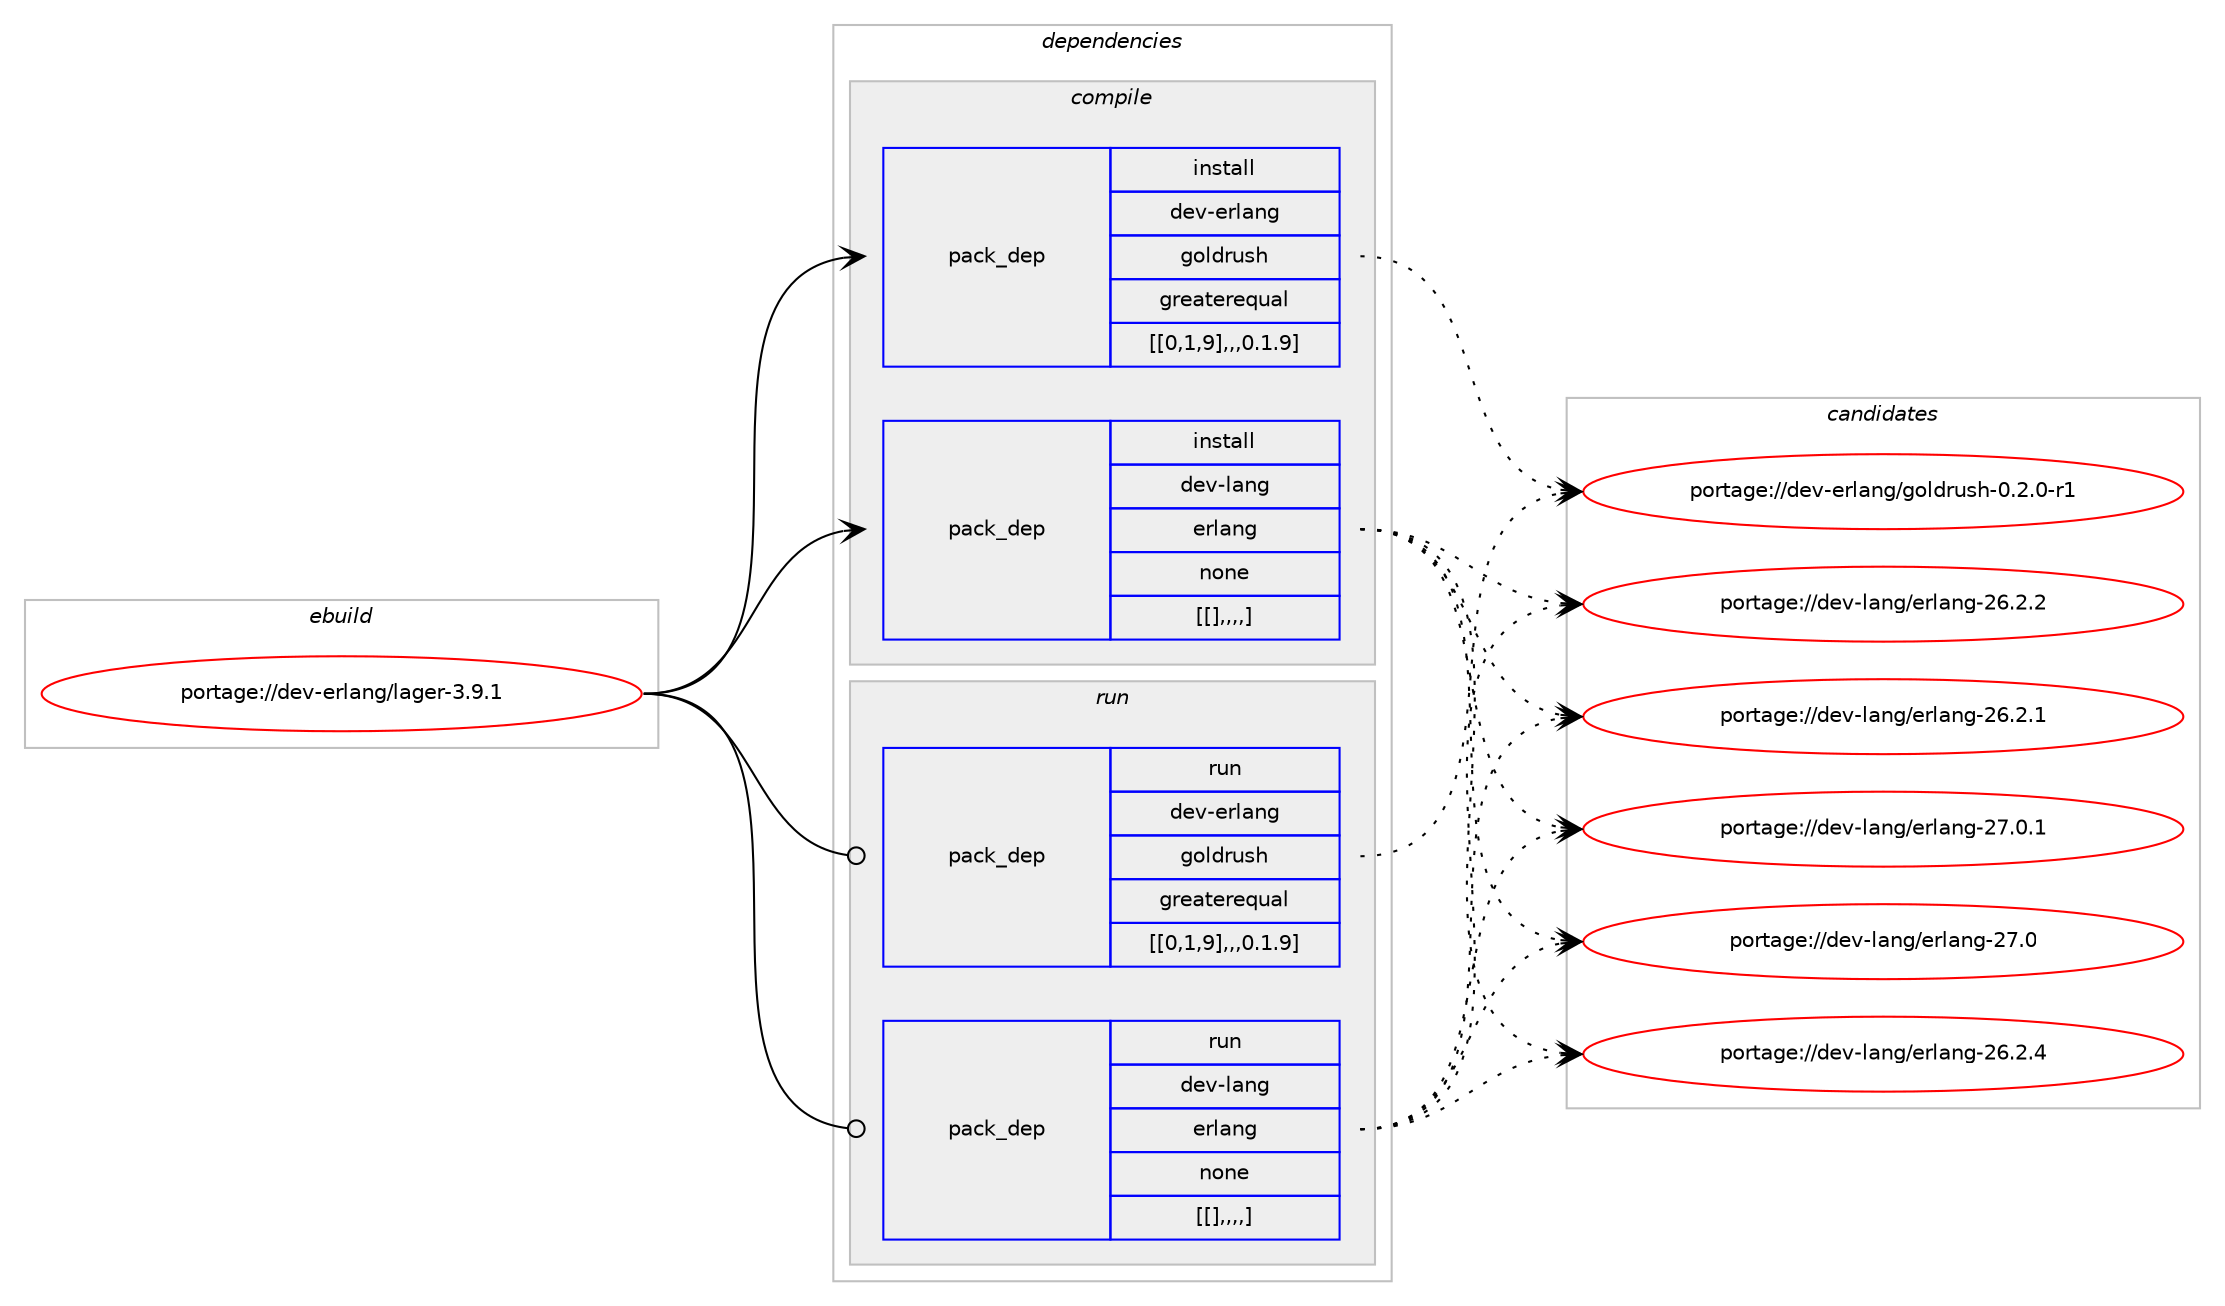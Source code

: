 digraph prolog {

# *************
# Graph options
# *************

newrank=true;
concentrate=true;
compound=true;
graph [rankdir=LR,fontname=Helvetica,fontsize=10,ranksep=1.5];#, ranksep=2.5, nodesep=0.2];
edge  [arrowhead=vee];
node  [fontname=Helvetica,fontsize=10];

# **********
# The ebuild
# **********

subgraph cluster_leftcol {
color=gray;
label=<<i>ebuild</i>>;
id [label="portage://dev-erlang/lager-3.9.1", color=red, width=4, href="../dev-erlang/lager-3.9.1.svg"];
}

# ****************
# The dependencies
# ****************

subgraph cluster_midcol {
color=gray;
label=<<i>dependencies</i>>;
subgraph cluster_compile {
fillcolor="#eeeeee";
style=filled;
label=<<i>compile</i>>;
subgraph pack53372 {
dependency74603 [label=<<TABLE BORDER="0" CELLBORDER="1" CELLSPACING="0" CELLPADDING="4" WIDTH="220"><TR><TD ROWSPAN="6" CELLPADDING="30">pack_dep</TD></TR><TR><TD WIDTH="110">install</TD></TR><TR><TD>dev-erlang</TD></TR><TR><TD>goldrush</TD></TR><TR><TD>greaterequal</TD></TR><TR><TD>[[0,1,9],,,0.1.9]</TD></TR></TABLE>>, shape=none, color=blue];
}
id:e -> dependency74603:w [weight=20,style="solid",arrowhead="vee"];
subgraph pack53373 {
dependency74604 [label=<<TABLE BORDER="0" CELLBORDER="1" CELLSPACING="0" CELLPADDING="4" WIDTH="220"><TR><TD ROWSPAN="6" CELLPADDING="30">pack_dep</TD></TR><TR><TD WIDTH="110">install</TD></TR><TR><TD>dev-lang</TD></TR><TR><TD>erlang</TD></TR><TR><TD>none</TD></TR><TR><TD>[[],,,,]</TD></TR></TABLE>>, shape=none, color=blue];
}
id:e -> dependency74604:w [weight=20,style="solid",arrowhead="vee"];
}
subgraph cluster_compileandrun {
fillcolor="#eeeeee";
style=filled;
label=<<i>compile and run</i>>;
}
subgraph cluster_run {
fillcolor="#eeeeee";
style=filled;
label=<<i>run</i>>;
subgraph pack53374 {
dependency74605 [label=<<TABLE BORDER="0" CELLBORDER="1" CELLSPACING="0" CELLPADDING="4" WIDTH="220"><TR><TD ROWSPAN="6" CELLPADDING="30">pack_dep</TD></TR><TR><TD WIDTH="110">run</TD></TR><TR><TD>dev-erlang</TD></TR><TR><TD>goldrush</TD></TR><TR><TD>greaterequal</TD></TR><TR><TD>[[0,1,9],,,0.1.9]</TD></TR></TABLE>>, shape=none, color=blue];
}
id:e -> dependency74605:w [weight=20,style="solid",arrowhead="odot"];
subgraph pack53375 {
dependency74606 [label=<<TABLE BORDER="0" CELLBORDER="1" CELLSPACING="0" CELLPADDING="4" WIDTH="220"><TR><TD ROWSPAN="6" CELLPADDING="30">pack_dep</TD></TR><TR><TD WIDTH="110">run</TD></TR><TR><TD>dev-lang</TD></TR><TR><TD>erlang</TD></TR><TR><TD>none</TD></TR><TR><TD>[[],,,,]</TD></TR></TABLE>>, shape=none, color=blue];
}
id:e -> dependency74606:w [weight=20,style="solid",arrowhead="odot"];
}
}

# **************
# The candidates
# **************

subgraph cluster_choices {
rank=same;
color=gray;
label=<<i>candidates</i>>;

subgraph choice53372 {
color=black;
nodesep=1;
choice1001011184510111410897110103471031111081001141171151044548465046484511449 [label="portage://dev-erlang/goldrush-0.2.0-r1", color=red, width=4,href="../dev-erlang/goldrush-0.2.0-r1.svg"];
dependency74603:e -> choice1001011184510111410897110103471031111081001141171151044548465046484511449:w [style=dotted,weight="100"];
}
subgraph choice53373 {
color=black;
nodesep=1;
choice1001011184510897110103471011141089711010345505546484649 [label="portage://dev-lang/erlang-27.0.1", color=red, width=4,href="../dev-lang/erlang-27.0.1.svg"];
choice100101118451089711010347101114108971101034550554648 [label="portage://dev-lang/erlang-27.0", color=red, width=4,href="../dev-lang/erlang-27.0.svg"];
choice1001011184510897110103471011141089711010345505446504652 [label="portage://dev-lang/erlang-26.2.4", color=red, width=4,href="../dev-lang/erlang-26.2.4.svg"];
choice1001011184510897110103471011141089711010345505446504650 [label="portage://dev-lang/erlang-26.2.2", color=red, width=4,href="../dev-lang/erlang-26.2.2.svg"];
choice1001011184510897110103471011141089711010345505446504649 [label="portage://dev-lang/erlang-26.2.1", color=red, width=4,href="../dev-lang/erlang-26.2.1.svg"];
dependency74604:e -> choice1001011184510897110103471011141089711010345505546484649:w [style=dotted,weight="100"];
dependency74604:e -> choice100101118451089711010347101114108971101034550554648:w [style=dotted,weight="100"];
dependency74604:e -> choice1001011184510897110103471011141089711010345505446504652:w [style=dotted,weight="100"];
dependency74604:e -> choice1001011184510897110103471011141089711010345505446504650:w [style=dotted,weight="100"];
dependency74604:e -> choice1001011184510897110103471011141089711010345505446504649:w [style=dotted,weight="100"];
}
subgraph choice53374 {
color=black;
nodesep=1;
choice1001011184510111410897110103471031111081001141171151044548465046484511449 [label="portage://dev-erlang/goldrush-0.2.0-r1", color=red, width=4,href="../dev-erlang/goldrush-0.2.0-r1.svg"];
dependency74605:e -> choice1001011184510111410897110103471031111081001141171151044548465046484511449:w [style=dotted,weight="100"];
}
subgraph choice53375 {
color=black;
nodesep=1;
choice1001011184510897110103471011141089711010345505546484649 [label="portage://dev-lang/erlang-27.0.1", color=red, width=4,href="../dev-lang/erlang-27.0.1.svg"];
choice100101118451089711010347101114108971101034550554648 [label="portage://dev-lang/erlang-27.0", color=red, width=4,href="../dev-lang/erlang-27.0.svg"];
choice1001011184510897110103471011141089711010345505446504652 [label="portage://dev-lang/erlang-26.2.4", color=red, width=4,href="../dev-lang/erlang-26.2.4.svg"];
choice1001011184510897110103471011141089711010345505446504650 [label="portage://dev-lang/erlang-26.2.2", color=red, width=4,href="../dev-lang/erlang-26.2.2.svg"];
choice1001011184510897110103471011141089711010345505446504649 [label="portage://dev-lang/erlang-26.2.1", color=red, width=4,href="../dev-lang/erlang-26.2.1.svg"];
dependency74606:e -> choice1001011184510897110103471011141089711010345505546484649:w [style=dotted,weight="100"];
dependency74606:e -> choice100101118451089711010347101114108971101034550554648:w [style=dotted,weight="100"];
dependency74606:e -> choice1001011184510897110103471011141089711010345505446504652:w [style=dotted,weight="100"];
dependency74606:e -> choice1001011184510897110103471011141089711010345505446504650:w [style=dotted,weight="100"];
dependency74606:e -> choice1001011184510897110103471011141089711010345505446504649:w [style=dotted,weight="100"];
}
}

}

